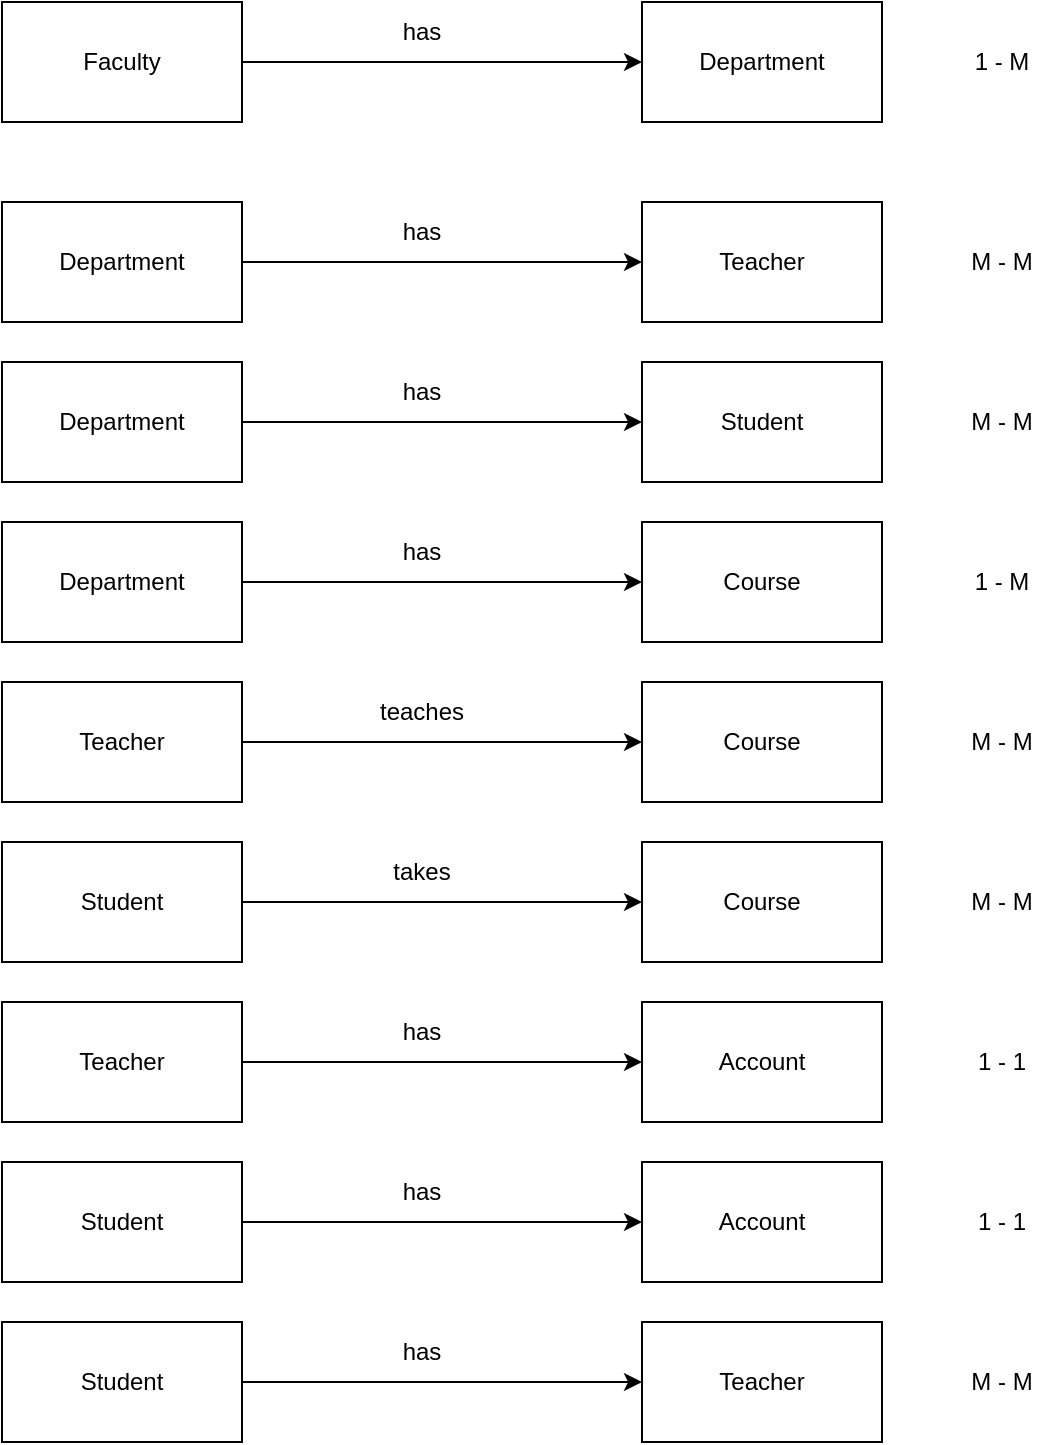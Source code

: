 <mxfile>
    <diagram id="mg29rG1B1wdiecuaegRz" name="Page-1">
        <mxGraphModel dx="1155" dy="649" grid="1" gridSize="10" guides="1" tooltips="1" connect="1" arrows="1" fold="1" page="1" pageScale="1" pageWidth="850" pageHeight="1100" math="0" shadow="0">
            <root>
                <mxCell id="0"/>
                <mxCell id="1" parent="0"/>
                <mxCell id="40" style="edgeStyle=none;html=1;entryX=0;entryY=0.5;entryDx=0;entryDy=0;" parent="1" source="2" target="10" edge="1">
                    <mxGeometry relative="1" as="geometry"/>
                </mxCell>
                <mxCell id="2" value="Faculty" style="rounded=0;whiteSpace=wrap;html=1;" parent="1" vertex="1">
                    <mxGeometry x="80" y="40" width="120" height="60" as="geometry"/>
                </mxCell>
                <mxCell id="19" style="edgeStyle=none;html=1;entryX=0;entryY=0.5;entryDx=0;entryDy=0;" parent="1" source="3" target="4" edge="1">
                    <mxGeometry relative="1" as="geometry"/>
                </mxCell>
                <mxCell id="3" value="Department" style="rounded=0;whiteSpace=wrap;html=1;" parent="1" vertex="1">
                    <mxGeometry x="80" y="220" width="120" height="60" as="geometry"/>
                </mxCell>
                <mxCell id="4" value="Student" style="rounded=0;whiteSpace=wrap;html=1;" parent="1" vertex="1">
                    <mxGeometry x="400" y="220" width="120" height="60" as="geometry"/>
                </mxCell>
                <mxCell id="5" value="Account" style="rounded=0;whiteSpace=wrap;html=1;" parent="1" vertex="1">
                    <mxGeometry x="400" y="540" width="120" height="60" as="geometry"/>
                </mxCell>
                <mxCell id="6" value="Course" style="rounded=0;whiteSpace=wrap;html=1;" parent="1" vertex="1">
                    <mxGeometry x="400" y="300" width="120" height="60" as="geometry"/>
                </mxCell>
                <mxCell id="7" value="Teacher" style="rounded=0;whiteSpace=wrap;html=1;" parent="1" vertex="1">
                    <mxGeometry x="400" y="140" width="120" height="60" as="geometry"/>
                </mxCell>
                <mxCell id="18" style="edgeStyle=none;html=1;exitX=1;exitY=0.5;exitDx=0;exitDy=0;entryX=0;entryY=0.5;entryDx=0;entryDy=0;" parent="1" source="8" target="7" edge="1">
                    <mxGeometry relative="1" as="geometry"/>
                </mxCell>
                <mxCell id="8" value="Department" style="rounded=0;whiteSpace=wrap;html=1;" parent="1" vertex="1">
                    <mxGeometry x="80" y="140" width="120" height="60" as="geometry"/>
                </mxCell>
                <mxCell id="20" style="edgeStyle=none;html=1;entryX=0;entryY=0.5;entryDx=0;entryDy=0;" parent="1" source="9" target="6" edge="1">
                    <mxGeometry relative="1" as="geometry"/>
                </mxCell>
                <mxCell id="9" value="Department" style="rounded=0;whiteSpace=wrap;html=1;" parent="1" vertex="1">
                    <mxGeometry x="80" y="300" width="120" height="60" as="geometry"/>
                </mxCell>
                <mxCell id="10" value="Department" style="rounded=0;whiteSpace=wrap;html=1;" parent="1" vertex="1">
                    <mxGeometry x="400" y="40" width="120" height="60" as="geometry"/>
                </mxCell>
                <mxCell id="24" style="edgeStyle=none;html=1;entryX=0;entryY=0.5;entryDx=0;entryDy=0;" parent="1" source="11" target="13" edge="1">
                    <mxGeometry relative="1" as="geometry"/>
                </mxCell>
                <mxCell id="11" value="Student" style="rounded=0;whiteSpace=wrap;html=1;" parent="1" vertex="1">
                    <mxGeometry x="80" y="620" width="120" height="60" as="geometry"/>
                </mxCell>
                <mxCell id="23" style="edgeStyle=none;html=1;entryX=0;entryY=0.5;entryDx=0;entryDy=0;entryPerimeter=0;" parent="1" source="12" target="5" edge="1">
                    <mxGeometry relative="1" as="geometry"/>
                </mxCell>
                <mxCell id="12" value="Teacher" style="rounded=0;whiteSpace=wrap;html=1;" parent="1" vertex="1">
                    <mxGeometry x="80" y="540" width="120" height="60" as="geometry"/>
                </mxCell>
                <mxCell id="13" value="Account" style="rounded=0;whiteSpace=wrap;html=1;" parent="1" vertex="1">
                    <mxGeometry x="400" y="620" width="120" height="60" as="geometry"/>
                </mxCell>
                <mxCell id="22" style="edgeStyle=none;html=1;entryX=0;entryY=0.5;entryDx=0;entryDy=0;" parent="1" source="14" target="17" edge="1">
                    <mxGeometry relative="1" as="geometry"/>
                </mxCell>
                <mxCell id="14" value="Student" style="rounded=0;whiteSpace=wrap;html=1;" parent="1" vertex="1">
                    <mxGeometry x="80" y="460" width="120" height="60" as="geometry"/>
                </mxCell>
                <mxCell id="21" style="edgeStyle=none;html=1;entryX=0;entryY=0.5;entryDx=0;entryDy=0;" parent="1" source="15" target="16" edge="1">
                    <mxGeometry relative="1" as="geometry"/>
                </mxCell>
                <mxCell id="15" value="Teacher" style="rounded=0;whiteSpace=wrap;html=1;" parent="1" vertex="1">
                    <mxGeometry x="80" y="380" width="120" height="60" as="geometry"/>
                </mxCell>
                <mxCell id="16" value="Course" style="rounded=0;whiteSpace=wrap;html=1;" parent="1" vertex="1">
                    <mxGeometry x="400" y="380" width="120" height="60" as="geometry"/>
                </mxCell>
                <mxCell id="17" value="Course" style="rounded=0;whiteSpace=wrap;html=1;" parent="1" vertex="1">
                    <mxGeometry x="400" y="460" width="120" height="60" as="geometry"/>
                </mxCell>
                <mxCell id="26" value="has" style="text;html=1;strokeColor=none;fillColor=none;align=center;verticalAlign=middle;whiteSpace=wrap;rounded=0;" parent="1" vertex="1">
                    <mxGeometry x="260" y="140" width="60" height="30" as="geometry"/>
                </mxCell>
                <mxCell id="27" value="has" style="text;html=1;strokeColor=none;fillColor=none;align=center;verticalAlign=middle;whiteSpace=wrap;rounded=0;" parent="1" vertex="1">
                    <mxGeometry x="260" y="220" width="60" height="30" as="geometry"/>
                </mxCell>
                <mxCell id="28" value="has" style="text;html=1;strokeColor=none;fillColor=none;align=center;verticalAlign=middle;whiteSpace=wrap;rounded=0;" parent="1" vertex="1">
                    <mxGeometry x="260" y="300" width="60" height="30" as="geometry"/>
                </mxCell>
                <mxCell id="29" value="teaches" style="text;html=1;strokeColor=none;fillColor=none;align=center;verticalAlign=middle;whiteSpace=wrap;rounded=0;" parent="1" vertex="1">
                    <mxGeometry x="260" y="380" width="60" height="30" as="geometry"/>
                </mxCell>
                <mxCell id="30" value="takes" style="text;html=1;strokeColor=none;fillColor=none;align=center;verticalAlign=middle;whiteSpace=wrap;rounded=0;" parent="1" vertex="1">
                    <mxGeometry x="260" y="460" width="60" height="30" as="geometry"/>
                </mxCell>
                <mxCell id="31" value="has" style="text;html=1;strokeColor=none;fillColor=none;align=center;verticalAlign=middle;whiteSpace=wrap;rounded=0;" parent="1" vertex="1">
                    <mxGeometry x="260" y="540" width="60" height="30" as="geometry"/>
                </mxCell>
                <mxCell id="32" value="has" style="text;html=1;strokeColor=none;fillColor=none;align=center;verticalAlign=middle;whiteSpace=wrap;rounded=0;" parent="1" vertex="1">
                    <mxGeometry x="260" y="620" width="60" height="30" as="geometry"/>
                </mxCell>
                <mxCell id="33" value="M - M" style="text;html=1;strokeColor=none;fillColor=none;align=center;verticalAlign=middle;whiteSpace=wrap;rounded=0;" parent="1" vertex="1">
                    <mxGeometry x="550" y="155" width="60" height="30" as="geometry"/>
                </mxCell>
                <mxCell id="34" value="M - M" style="text;html=1;strokeColor=none;fillColor=none;align=center;verticalAlign=middle;whiteSpace=wrap;rounded=0;" parent="1" vertex="1">
                    <mxGeometry x="550" y="235" width="60" height="30" as="geometry"/>
                </mxCell>
                <mxCell id="35" value="1 - M" style="text;html=1;strokeColor=none;fillColor=none;align=center;verticalAlign=middle;whiteSpace=wrap;rounded=0;" parent="1" vertex="1">
                    <mxGeometry x="550" y="315" width="60" height="30" as="geometry"/>
                </mxCell>
                <mxCell id="36" value="M - M" style="text;html=1;strokeColor=none;fillColor=none;align=center;verticalAlign=middle;whiteSpace=wrap;rounded=0;" parent="1" vertex="1">
                    <mxGeometry x="550" y="395" width="60" height="30" as="geometry"/>
                </mxCell>
                <mxCell id="37" value="M - M" style="text;html=1;strokeColor=none;fillColor=none;align=center;verticalAlign=middle;whiteSpace=wrap;rounded=0;" parent="1" vertex="1">
                    <mxGeometry x="550" y="475" width="60" height="30" as="geometry"/>
                </mxCell>
                <mxCell id="38" value="1 - 1" style="text;html=1;strokeColor=none;fillColor=none;align=center;verticalAlign=middle;whiteSpace=wrap;rounded=0;" parent="1" vertex="1">
                    <mxGeometry x="550" y="555" width="60" height="30" as="geometry"/>
                </mxCell>
                <mxCell id="39" value="1 - 1" style="text;html=1;strokeColor=none;fillColor=none;align=center;verticalAlign=middle;whiteSpace=wrap;rounded=0;" parent="1" vertex="1">
                    <mxGeometry x="550" y="635" width="60" height="30" as="geometry"/>
                </mxCell>
                <mxCell id="41" value="has" style="text;html=1;strokeColor=none;fillColor=none;align=center;verticalAlign=middle;whiteSpace=wrap;rounded=0;" parent="1" vertex="1">
                    <mxGeometry x="260" y="40" width="60" height="30" as="geometry"/>
                </mxCell>
                <mxCell id="42" value="1 - M" style="text;html=1;strokeColor=none;fillColor=none;align=center;verticalAlign=middle;whiteSpace=wrap;rounded=0;" parent="1" vertex="1">
                    <mxGeometry x="550" y="55" width="60" height="30" as="geometry"/>
                </mxCell>
                <mxCell id="43" style="edgeStyle=none;html=1;entryX=0;entryY=0.5;entryDx=0;entryDy=0;" parent="1" source="44" target="45" edge="1">
                    <mxGeometry relative="1" as="geometry"/>
                </mxCell>
                <mxCell id="44" value="Student" style="rounded=0;whiteSpace=wrap;html=1;" parent="1" vertex="1">
                    <mxGeometry x="80" y="700" width="120" height="60" as="geometry"/>
                </mxCell>
                <mxCell id="45" value="Teacher" style="rounded=0;whiteSpace=wrap;html=1;" parent="1" vertex="1">
                    <mxGeometry x="400" y="700" width="120" height="60" as="geometry"/>
                </mxCell>
                <mxCell id="46" value="M - M" style="text;html=1;strokeColor=none;fillColor=none;align=center;verticalAlign=middle;whiteSpace=wrap;rounded=0;" parent="1" vertex="1">
                    <mxGeometry x="550" y="715" width="60" height="30" as="geometry"/>
                </mxCell>
                <mxCell id="47" value="has" style="text;html=1;strokeColor=none;fillColor=none;align=center;verticalAlign=middle;whiteSpace=wrap;rounded=0;" parent="1" vertex="1">
                    <mxGeometry x="260" y="700" width="60" height="30" as="geometry"/>
                </mxCell>
            </root>
        </mxGraphModel>
    </diagram>
</mxfile>
